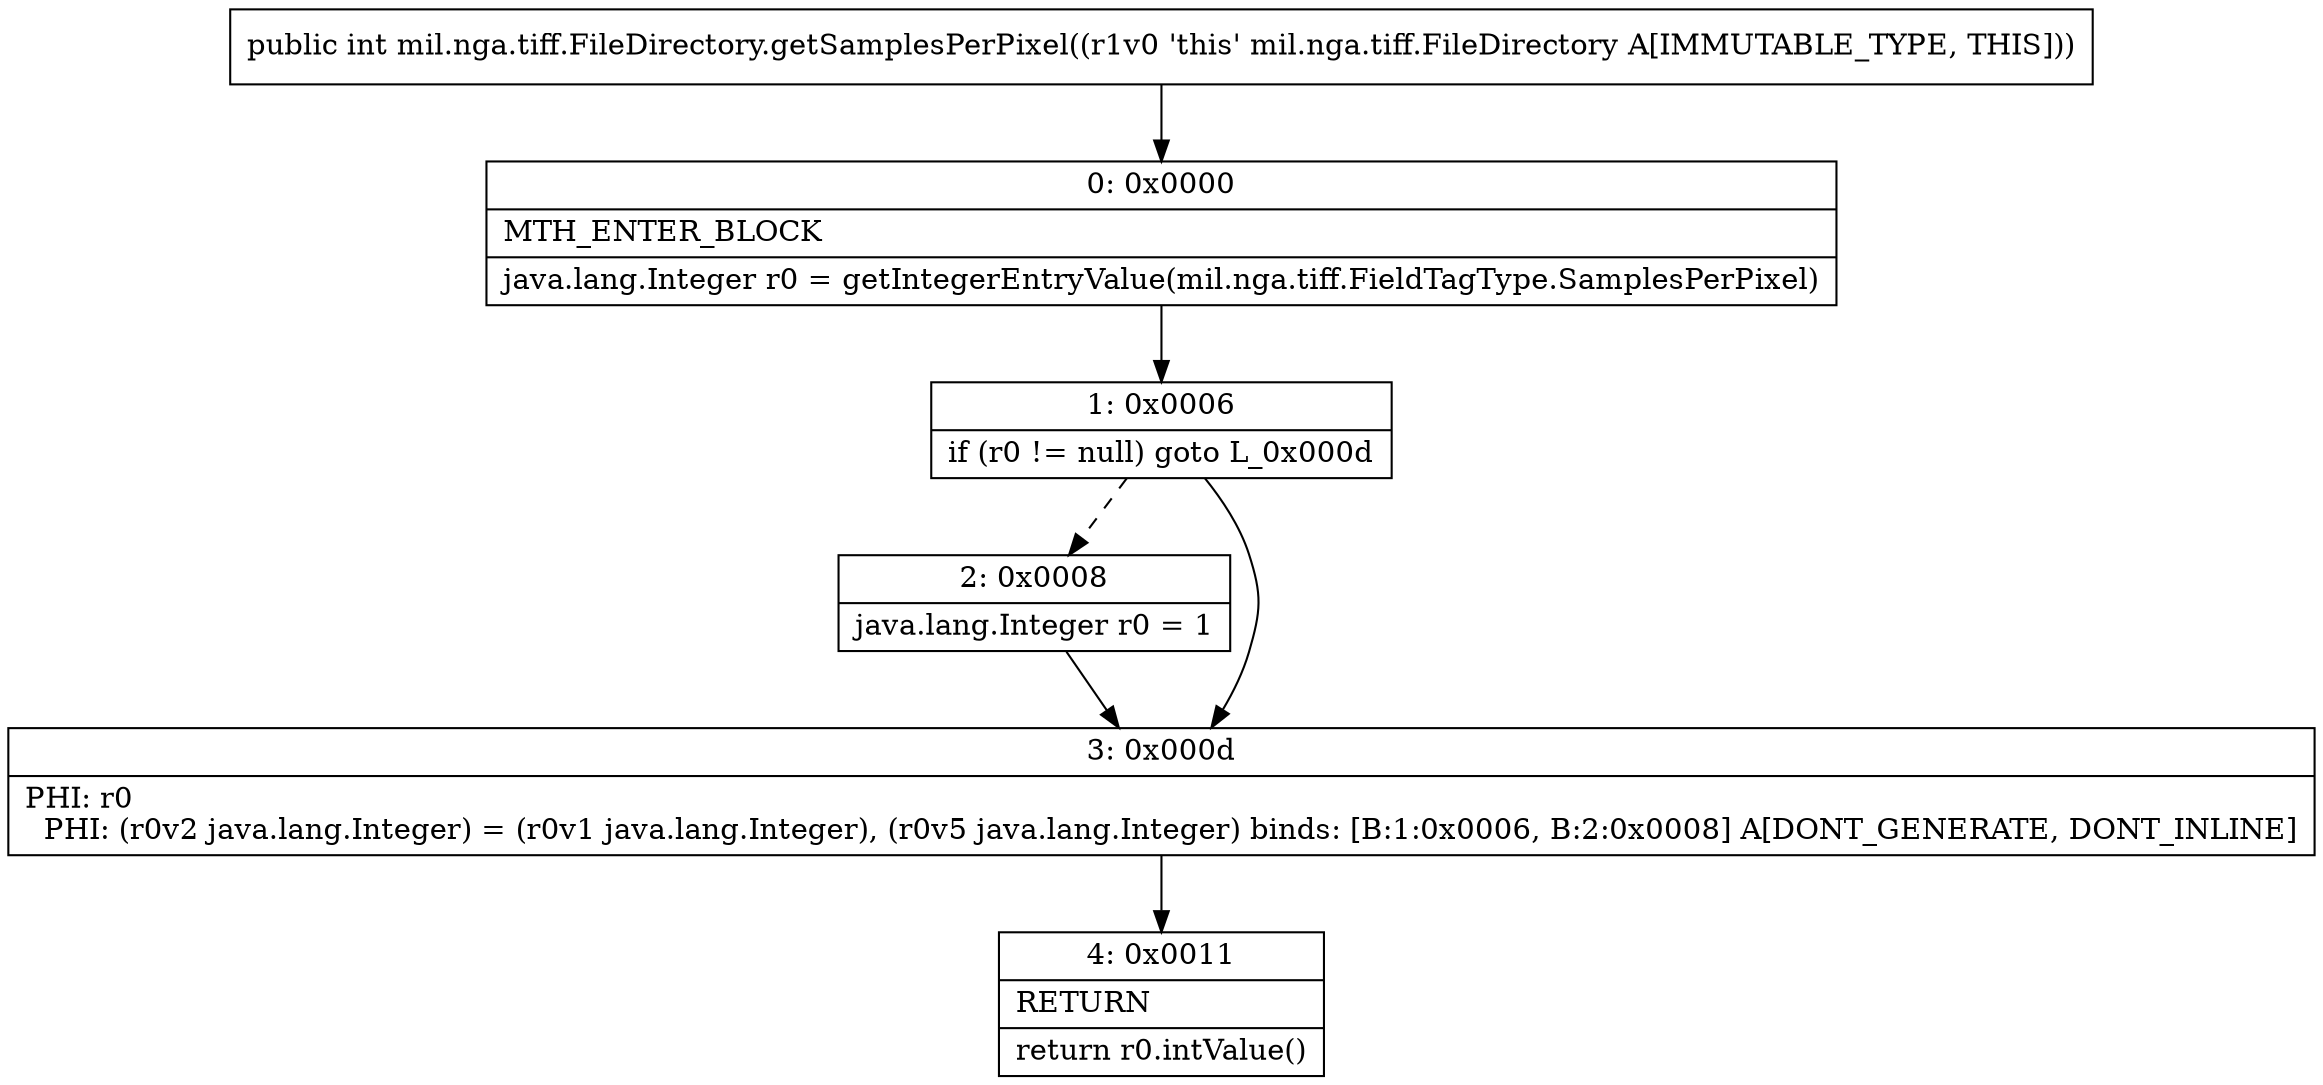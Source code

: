 digraph "CFG formil.nga.tiff.FileDirectory.getSamplesPerPixel()I" {
Node_0 [shape=record,label="{0\:\ 0x0000|MTH_ENTER_BLOCK\l|java.lang.Integer r0 = getIntegerEntryValue(mil.nga.tiff.FieldTagType.SamplesPerPixel)\l}"];
Node_1 [shape=record,label="{1\:\ 0x0006|if (r0 != null) goto L_0x000d\l}"];
Node_2 [shape=record,label="{2\:\ 0x0008|java.lang.Integer r0 = 1\l}"];
Node_3 [shape=record,label="{3\:\ 0x000d|PHI: r0 \l  PHI: (r0v2 java.lang.Integer) = (r0v1 java.lang.Integer), (r0v5 java.lang.Integer) binds: [B:1:0x0006, B:2:0x0008] A[DONT_GENERATE, DONT_INLINE]\l}"];
Node_4 [shape=record,label="{4\:\ 0x0011|RETURN\l|return r0.intValue()\l}"];
MethodNode[shape=record,label="{public int mil.nga.tiff.FileDirectory.getSamplesPerPixel((r1v0 'this' mil.nga.tiff.FileDirectory A[IMMUTABLE_TYPE, THIS])) }"];
MethodNode -> Node_0;
Node_0 -> Node_1;
Node_1 -> Node_2[style=dashed];
Node_1 -> Node_3;
Node_2 -> Node_3;
Node_3 -> Node_4;
}

